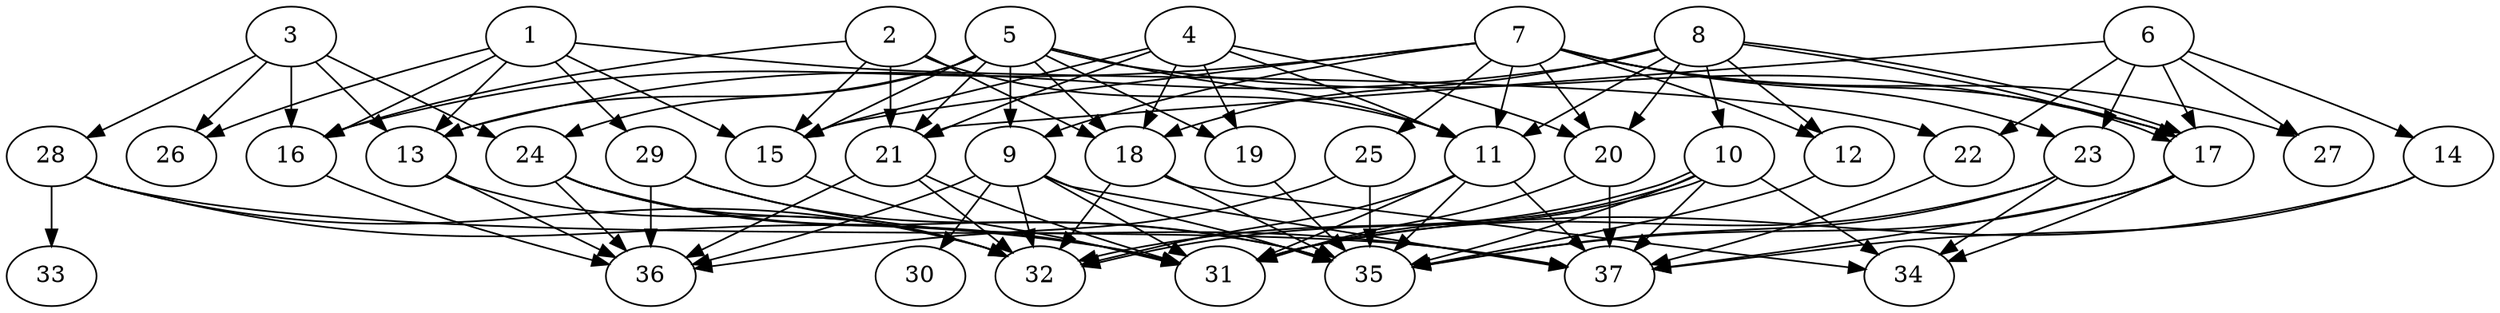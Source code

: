 // DAG (tier=3-complex, mode=compute, n=37, ccr=0.495, fat=0.763, density=0.628, regular=0.310, jump=0.294, mindata=1048576, maxdata=16777216)
// DAG automatically generated by daggen at Sun Aug 24 16:33:34 2025
// /home/ermia/Project/Environments/daggen/bin/daggen --dot --ccr 0.495 --fat 0.763 --regular 0.310 --density 0.628 --jump 0.294 --mindata 1048576 --maxdata 16777216 -n 37 
digraph G {
  1 [size="99322791643116560", alpha="0.19", expect_size="49661395821558280"]
  1 -> 13 [size ="2052196451483648"]
  1 -> 15 [size ="2052196451483648"]
  1 -> 16 [size ="2052196451483648"]
  1 -> 22 [size ="2052196451483648"]
  1 -> 26 [size ="2052196451483648"]
  1 -> 29 [size ="2052196451483648"]
  2 [size="4013202455553235746816", alpha="0.13", expect_size="2006601227776617873408"]
  2 -> 11 [size ="2020306990399488"]
  2 -> 15 [size ="2020306990399488"]
  2 -> 16 [size ="2020306990399488"]
  2 -> 18 [size ="2020306990399488"]
  2 -> 21 [size ="2020306990399488"]
  3 [size="618623531593093873664", alpha="0.17", expect_size="309311765796546936832"]
  3 -> 13 [size ="580819173244928"]
  3 -> 16 [size ="580819173244928"]
  3 -> 24 [size ="580819173244928"]
  3 -> 26 [size ="580819173244928"]
  3 -> 28 [size ="580819173244928"]
  4 [size="971416395259200", alpha="0.14", expect_size="485708197629600"]
  4 -> 11 [size ="17394617548800"]
  4 -> 15 [size ="17394617548800"]
  4 -> 18 [size ="17394617548800"]
  4 -> 19 [size ="17394617548800"]
  4 -> 20 [size ="17394617548800"]
  4 -> 21 [size ="17394617548800"]
  5 [size="1048177628898394112000", alpha="0.17", expect_size="524088814449197056000"]
  5 -> 9 [size ="825492714291200"]
  5 -> 11 [size ="825492714291200"]
  5 -> 13 [size ="825492714291200"]
  5 -> 15 [size ="825492714291200"]
  5 -> 17 [size ="825492714291200"]
  5 -> 18 [size ="825492714291200"]
  5 -> 19 [size ="825492714291200"]
  5 -> 21 [size ="825492714291200"]
  5 -> 24 [size ="825492714291200"]
  6 [size="1403964840984182784000", alpha="0.07", expect_size="701982420492091392000"]
  6 -> 14 [size ="1003061300428800"]
  6 -> 17 [size ="1003061300428800"]
  6 -> 21 [size ="1003061300428800"]
  6 -> 22 [size ="1003061300428800"]
  6 -> 23 [size ="1003061300428800"]
  6 -> 27 [size ="1003061300428800"]
  7 [size="763351466508288000000", alpha="0.14", expect_size="381675733254144000000"]
  7 -> 9 [size ="668199813120000"]
  7 -> 11 [size ="668199813120000"]
  7 -> 12 [size ="668199813120000"]
  7 -> 15 [size ="668199813120000"]
  7 -> 16 [size ="668199813120000"]
  7 -> 17 [size ="668199813120000"]
  7 -> 20 [size ="668199813120000"]
  7 -> 23 [size ="668199813120000"]
  7 -> 25 [size ="668199813120000"]
  7 -> 27 [size ="668199813120000"]
  8 [size="807246528496397696", alpha="0.06", expect_size="403623264248198848"]
  8 -> 10 [size ="322250087596032"]
  8 -> 11 [size ="322250087596032"]
  8 -> 12 [size ="322250087596032"]
  8 -> 13 [size ="322250087596032"]
  8 -> 17 [size ="322250087596032"]
  8 -> 17 [size ="322250087596032"]
  8 -> 18 [size ="322250087596032"]
  8 -> 20 [size ="322250087596032"]
  9 [size="996126611834822197248", alpha="0.10", expect_size="498063305917411098624"]
  9 -> 30 [size ="797932857065472"]
  9 -> 31 [size ="797932857065472"]
  9 -> 32 [size ="797932857065472"]
  9 -> 35 [size ="797932857065472"]
  9 -> 36 [size ="797932857065472"]
  9 -> 37 [size ="797932857065472"]
  10 [size="1299196862822024192", alpha="0.02", expect_size="649598431411012096"]
  10 -> 31 [size ="965984793919488"]
  10 -> 32 [size ="965984793919488"]
  10 -> 32 [size ="965984793919488"]
  10 -> 34 [size ="965984793919488"]
  10 -> 35 [size ="965984793919488"]
  10 -> 37 [size ="965984793919488"]
  11 [size="4693027952001024000", alpha="0.01", expect_size="2346513976000512000"]
  11 -> 31 [size ="22424636620800"]
  11 -> 32 [size ="22424636620800"]
  11 -> 35 [size ="22424636620800"]
  11 -> 37 [size ="22424636620800"]
  12 [size="659382948217142912", alpha="0.18", expect_size="329691474108571456"]
  12 -> 35 [size ="298577033166848"]
  13 [size="82398087836351696", alpha="0.15", expect_size="41199043918175848"]
  13 -> 32 [size ="47796350615552"]
  13 -> 36 [size ="47796350615552"]
  14 [size="52493681255552008", alpha="0.02", expect_size="26246840627776004"]
  14 -> 31 [size ="887702371172352"]
  14 -> 37 [size ="887702371172352"]
  15 [size="419484003598568", alpha="0.08", expect_size="209742001799284"]
  15 -> 31 [size ="32456270938112"]
  16 [size="1916850304547161600", alpha="0.10", expect_size="958425152273580800"]
  16 -> 36 [size ="1985052422438912"]
  17 [size="1401655055583685902336", alpha="0.06", expect_size="700827527791842951168"]
  17 -> 34 [size ="1001960849276928"]
  17 -> 35 [size ="1001960849276928"]
  17 -> 37 [size ="1001960849276928"]
  18 [size="4730109741013288", alpha="0.07", expect_size="2365054870506644"]
  18 -> 32 [size ="248614316146688"]
  18 -> 34 [size ="248614316146688"]
  18 -> 35 [size ="248614316146688"]
  19 [size="29683494295534484", alpha="0.20", expect_size="14841747147767242"]
  19 -> 35 [size ="1057346532933632"]
  20 [size="771372564193926", alpha="0.04", expect_size="385686282096963"]
  20 -> 31 [size ="48762315603968"]
  20 -> 37 [size ="48762315603968"]
  21 [size="52742724447229352", alpha="0.07", expect_size="26371362223614676"]
  21 -> 31 [size ="1231223049420800"]
  21 -> 32 [size ="1231223049420800"]
  21 -> 36 [size ="1231223049420800"]
  22 [size="2076297302501910784", alpha="0.12", expect_size="1038148651250955392"]
  22 -> 37 [size ="716819438501888"]
  23 [size="8097158692962566144", alpha="0.20", expect_size="4048579346481283072"]
  23 -> 31 [size ="32258568224768"]
  23 -> 34 [size ="32258568224768"]
  23 -> 35 [size ="32258568224768"]
  24 [size="687257264537225658368", alpha="0.03", expect_size="343628632268612829184"]
  24 -> 31 [size ="623021278625792"]
  24 -> 32 [size ="623021278625792"]
  24 -> 35 [size ="623021278625792"]
  24 -> 36 [size ="623021278625792"]
  25 [size="1504618184451516672", alpha="0.18", expect_size="752309092225758336"]
  25 -> 35 [size ="876691148767232"]
  25 -> 36 [size ="876691148767232"]
  26 [size="1830949900282444644352", alpha="0.08", expect_size="915474950141222322176"]
  27 [size="44514824735260934144", alpha="0.05", expect_size="22257412367630467072"]
  28 [size="2107234444317294592000", alpha="0.09", expect_size="1053617222158647296000"]
  28 -> 31 [size ="1314917659443200"]
  28 -> 32 [size ="1314917659443200"]
  28 -> 33 [size ="1314917659443200"]
  28 -> 37 [size ="1314917659443200"]
  29 [size="47140982613304024", alpha="0.08", expect_size="23570491306652012"]
  29 -> 35 [size ="1739220171358208"]
  29 -> 36 [size ="1739220171358208"]
  29 -> 37 [size ="1739220171358208"]
  30 [size="215075115229222273024", alpha="0.08", expect_size="107537557614611136512"]
  31 [size="766691980989303881728", alpha="0.00", expect_size="383345990494651940864"]
  32 [size="2933740727427259904", alpha="0.06", expect_size="1466870363713629952"]
  33 [size="727182391533601408", alpha="0.02", expect_size="363591195766800704"]
  34 [size="10803931629658428", alpha="0.10", expect_size="5401965814829214"]
  35 [size="5768558118588616704", alpha="0.15", expect_size="2884279059294308352"]
  36 [size="35386722857338576", alpha="0.19", expect_size="17693361428669288"]
  37 [size="878803881890137767936", alpha="0.17", expect_size="439401940945068883968"]
}